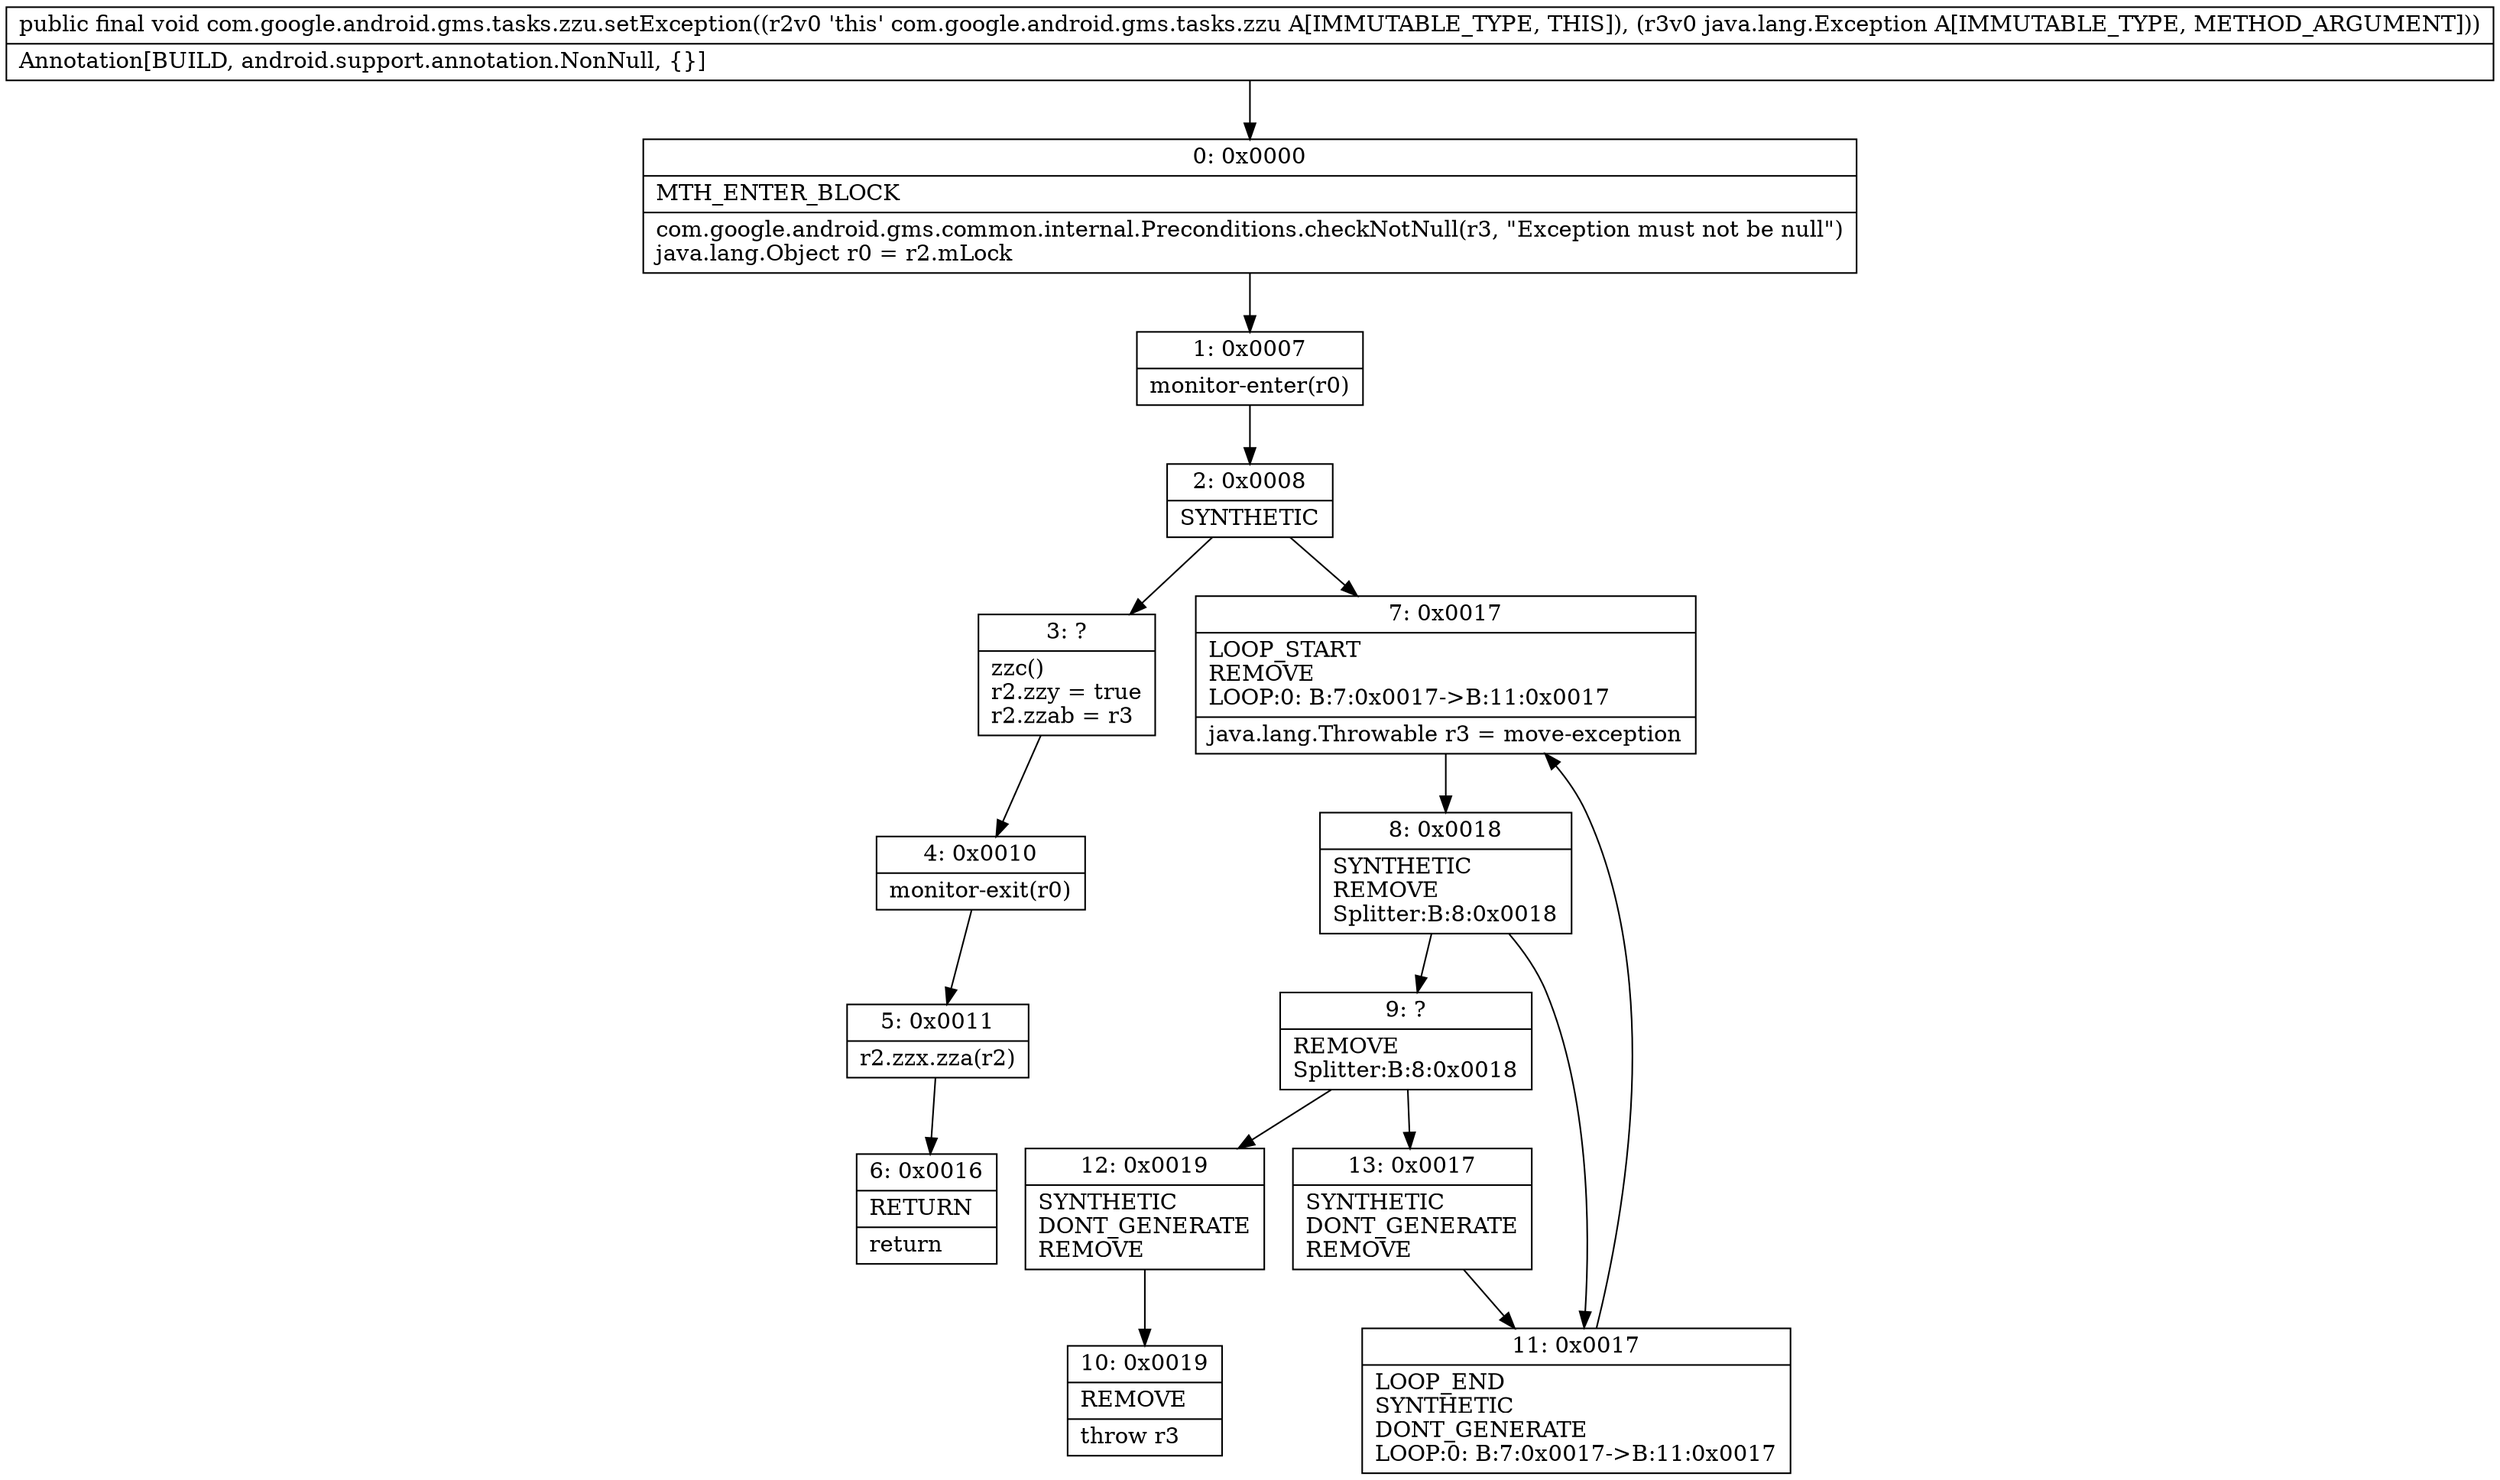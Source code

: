 digraph "CFG forcom.google.android.gms.tasks.zzu.setException(Ljava\/lang\/Exception;)V" {
Node_0 [shape=record,label="{0\:\ 0x0000|MTH_ENTER_BLOCK\l|com.google.android.gms.common.internal.Preconditions.checkNotNull(r3, \"Exception must not be null\")\ljava.lang.Object r0 = r2.mLock\l}"];
Node_1 [shape=record,label="{1\:\ 0x0007|monitor\-enter(r0)\l}"];
Node_2 [shape=record,label="{2\:\ 0x0008|SYNTHETIC\l}"];
Node_3 [shape=record,label="{3\:\ ?|zzc()\lr2.zzy = true\lr2.zzab = r3\l}"];
Node_4 [shape=record,label="{4\:\ 0x0010|monitor\-exit(r0)\l}"];
Node_5 [shape=record,label="{5\:\ 0x0011|r2.zzx.zza(r2)\l}"];
Node_6 [shape=record,label="{6\:\ 0x0016|RETURN\l|return\l}"];
Node_7 [shape=record,label="{7\:\ 0x0017|LOOP_START\lREMOVE\lLOOP:0: B:7:0x0017\-\>B:11:0x0017\l|java.lang.Throwable r3 = move\-exception\l}"];
Node_8 [shape=record,label="{8\:\ 0x0018|SYNTHETIC\lREMOVE\lSplitter:B:8:0x0018\l}"];
Node_9 [shape=record,label="{9\:\ ?|REMOVE\lSplitter:B:8:0x0018\l}"];
Node_10 [shape=record,label="{10\:\ 0x0019|REMOVE\l|throw r3\l}"];
Node_11 [shape=record,label="{11\:\ 0x0017|LOOP_END\lSYNTHETIC\lDONT_GENERATE\lLOOP:0: B:7:0x0017\-\>B:11:0x0017\l}"];
Node_12 [shape=record,label="{12\:\ 0x0019|SYNTHETIC\lDONT_GENERATE\lREMOVE\l}"];
Node_13 [shape=record,label="{13\:\ 0x0017|SYNTHETIC\lDONT_GENERATE\lREMOVE\l}"];
MethodNode[shape=record,label="{public final void com.google.android.gms.tasks.zzu.setException((r2v0 'this' com.google.android.gms.tasks.zzu A[IMMUTABLE_TYPE, THIS]), (r3v0 java.lang.Exception A[IMMUTABLE_TYPE, METHOD_ARGUMENT]))  | Annotation[BUILD, android.support.annotation.NonNull, \{\}]\l}"];
MethodNode -> Node_0;
Node_0 -> Node_1;
Node_1 -> Node_2;
Node_2 -> Node_3;
Node_2 -> Node_7;
Node_3 -> Node_4;
Node_4 -> Node_5;
Node_5 -> Node_6;
Node_7 -> Node_8;
Node_8 -> Node_9;
Node_8 -> Node_11;
Node_9 -> Node_12;
Node_9 -> Node_13;
Node_11 -> Node_7;
Node_12 -> Node_10;
Node_13 -> Node_11;
}

